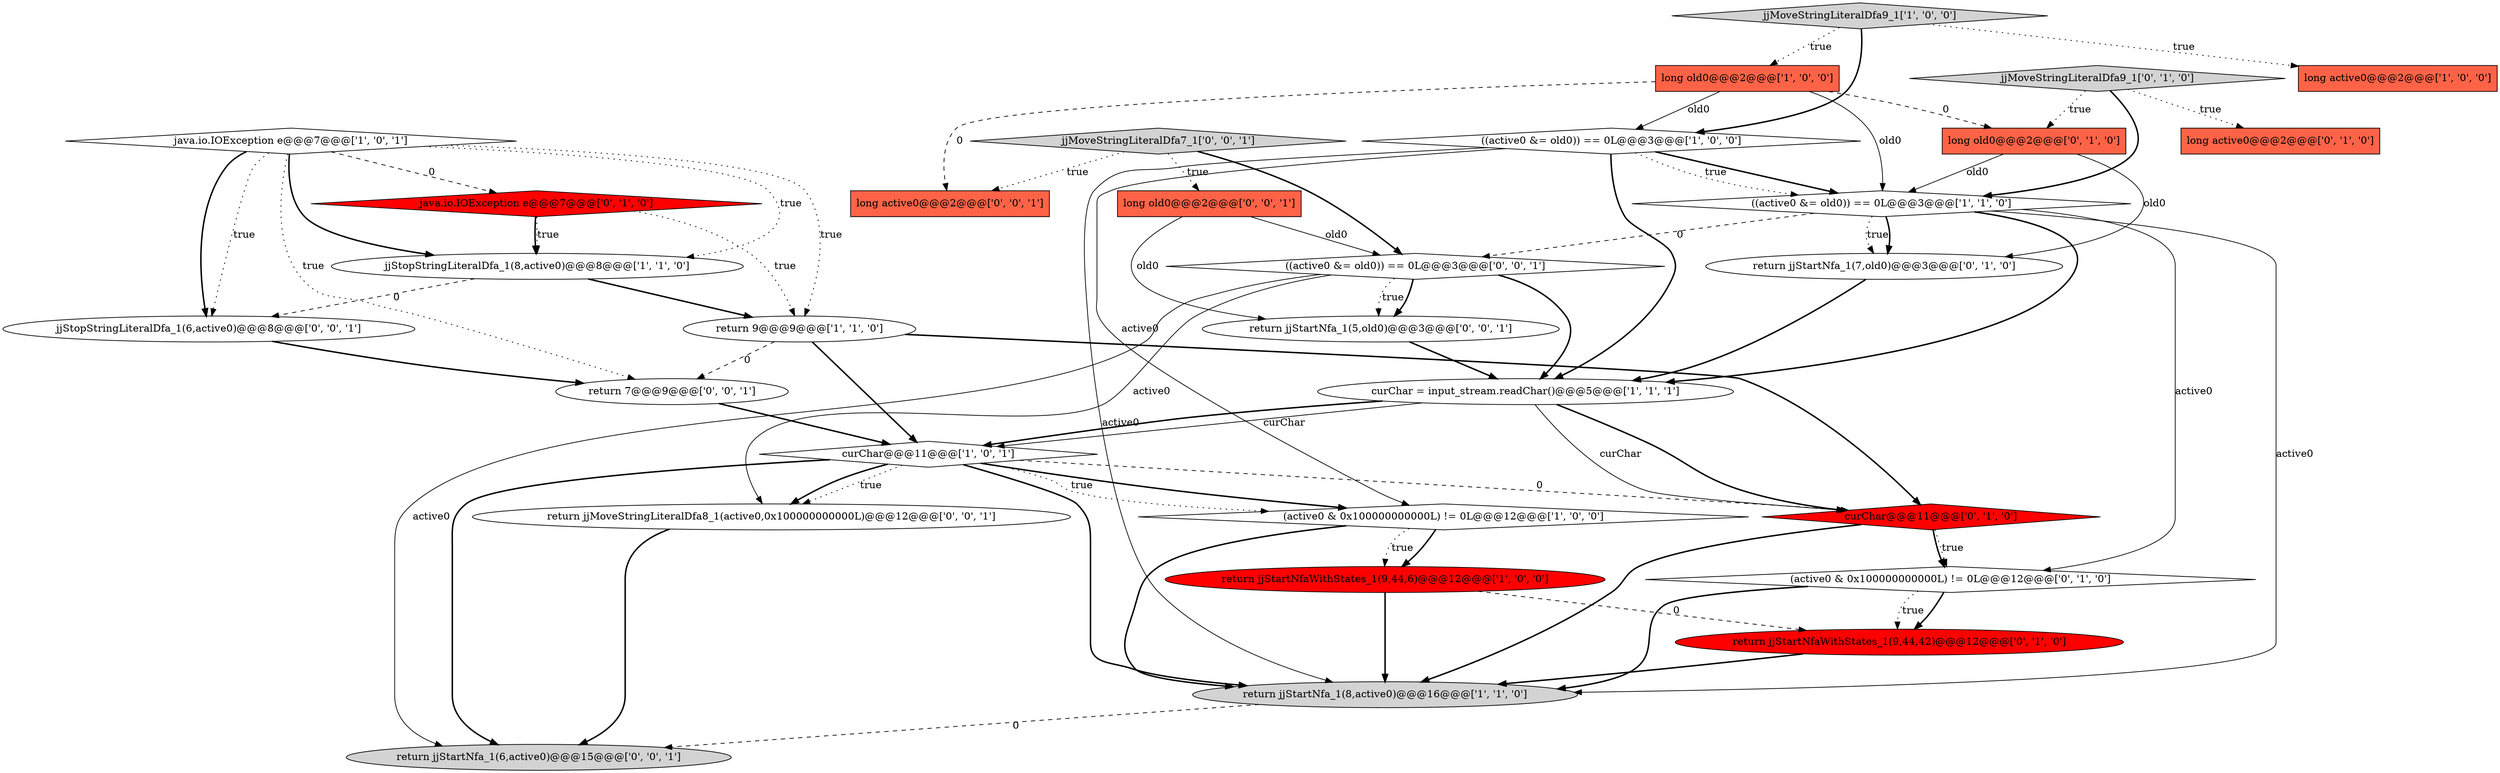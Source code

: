 digraph {
14 [style = filled, label = "return jjStartNfa_1(7,old0)@@@3@@@['0', '1', '0']", fillcolor = white, shape = ellipse image = "AAA0AAABBB2BBB"];
9 [style = filled, label = "return jjStartNfa_1(8,active0)@@@16@@@['1', '1', '0']", fillcolor = lightgray, shape = ellipse image = "AAA0AAABBB1BBB"];
25 [style = filled, label = "return 7@@@9@@@['0', '0', '1']", fillcolor = white, shape = ellipse image = "AAA0AAABBB3BBB"];
6 [style = filled, label = "return 9@@@9@@@['1', '1', '0']", fillcolor = white, shape = ellipse image = "AAA0AAABBB1BBB"];
26 [style = filled, label = "return jjStartNfa_1(6,active0)@@@15@@@['0', '0', '1']", fillcolor = lightgray, shape = ellipse image = "AAA0AAABBB3BBB"];
2 [style = filled, label = "curChar = input_stream.readChar()@@@5@@@['1', '1', '1']", fillcolor = white, shape = ellipse image = "AAA0AAABBB1BBB"];
10 [style = filled, label = "java.io.IOException e@@@7@@@['1', '0', '1']", fillcolor = white, shape = diamond image = "AAA0AAABBB1BBB"];
4 [style = filled, label = "long old0@@@2@@@['1', '0', '0']", fillcolor = tomato, shape = box image = "AAA1AAABBB1BBB"];
21 [style = filled, label = "return jjStartNfa_1(5,old0)@@@3@@@['0', '0', '1']", fillcolor = white, shape = ellipse image = "AAA0AAABBB3BBB"];
5 [style = filled, label = "((active0 &= old0)) == 0L@@@3@@@['1', '1', '0']", fillcolor = white, shape = diamond image = "AAA0AAABBB1BBB"];
24 [style = filled, label = "jjStopStringLiteralDfa_1(6,active0)@@@8@@@['0', '0', '1']", fillcolor = white, shape = ellipse image = "AAA0AAABBB3BBB"];
20 [style = filled, label = "long old0@@@2@@@['0', '1', '0']", fillcolor = tomato, shape = box image = "AAA1AAABBB2BBB"];
18 [style = filled, label = "curChar@@@11@@@['0', '1', '0']", fillcolor = red, shape = diamond image = "AAA1AAABBB2BBB"];
22 [style = filled, label = "long old0@@@2@@@['0', '0', '1']", fillcolor = tomato, shape = box image = "AAA0AAABBB3BBB"];
17 [style = filled, label = "(active0 & 0x100000000000L) != 0L@@@12@@@['0', '1', '0']", fillcolor = white, shape = diamond image = "AAA0AAABBB2BBB"];
0 [style = filled, label = "long active0@@@2@@@['1', '0', '0']", fillcolor = tomato, shape = box image = "AAA0AAABBB1BBB"];
1 [style = filled, label = "((active0 &= old0)) == 0L@@@3@@@['1', '0', '0']", fillcolor = white, shape = diamond image = "AAA0AAABBB1BBB"];
28 [style = filled, label = "jjMoveStringLiteralDfa7_1['0', '0', '1']", fillcolor = lightgray, shape = diamond image = "AAA0AAABBB3BBB"];
23 [style = filled, label = "((active0 &= old0)) == 0L@@@3@@@['0', '0', '1']", fillcolor = white, shape = diamond image = "AAA0AAABBB3BBB"];
7 [style = filled, label = "curChar@@@11@@@['1', '0', '1']", fillcolor = white, shape = diamond image = "AAA0AAABBB1BBB"];
29 [style = filled, label = "long active0@@@2@@@['0', '0', '1']", fillcolor = tomato, shape = box image = "AAA0AAABBB3BBB"];
13 [style = filled, label = "jjMoveStringLiteralDfa9_1['0', '1', '0']", fillcolor = lightgray, shape = diamond image = "AAA0AAABBB2BBB"];
3 [style = filled, label = "(active0 & 0x100000000000L) != 0L@@@12@@@['1', '0', '0']", fillcolor = white, shape = diamond image = "AAA0AAABBB1BBB"];
15 [style = filled, label = "java.io.IOException e@@@7@@@['0', '1', '0']", fillcolor = red, shape = diamond image = "AAA1AAABBB2BBB"];
12 [style = filled, label = "jjMoveStringLiteralDfa9_1['1', '0', '0']", fillcolor = lightgray, shape = diamond image = "AAA0AAABBB1BBB"];
11 [style = filled, label = "jjStopStringLiteralDfa_1(8,active0)@@@8@@@['1', '1', '0']", fillcolor = white, shape = ellipse image = "AAA0AAABBB1BBB"];
19 [style = filled, label = "return jjStartNfaWithStates_1(9,44,42)@@@12@@@['0', '1', '0']", fillcolor = red, shape = ellipse image = "AAA1AAABBB2BBB"];
8 [style = filled, label = "return jjStartNfaWithStates_1(9,44,6)@@@12@@@['1', '0', '0']", fillcolor = red, shape = ellipse image = "AAA1AAABBB1BBB"];
27 [style = filled, label = "return jjMoveStringLiteralDfa8_1(active0,0x100000000000L)@@@12@@@['0', '0', '1']", fillcolor = white, shape = ellipse image = "AAA0AAABBB3BBB"];
16 [style = filled, label = "long active0@@@2@@@['0', '1', '0']", fillcolor = tomato, shape = box image = "AAA0AAABBB2BBB"];
1->5 [style = bold, label=""];
10->15 [style = dashed, label="0"];
8->19 [style = dashed, label="0"];
20->5 [style = solid, label="old0"];
5->14 [style = dotted, label="true"];
13->16 [style = dotted, label="true"];
10->6 [style = dotted, label="true"];
7->18 [style = dashed, label="0"];
5->17 [style = solid, label="active0"];
22->23 [style = solid, label="old0"];
5->23 [style = dashed, label="0"];
2->18 [style = solid, label="curChar"];
6->18 [style = bold, label=""];
10->24 [style = bold, label=""];
17->9 [style = bold, label=""];
13->20 [style = dotted, label="true"];
11->6 [style = bold, label=""];
23->21 [style = dotted, label="true"];
18->17 [style = bold, label=""];
1->9 [style = solid, label="active0"];
2->18 [style = bold, label=""];
23->26 [style = solid, label="active0"];
5->14 [style = bold, label=""];
23->27 [style = solid, label="active0"];
5->9 [style = solid, label="active0"];
12->1 [style = bold, label=""];
25->7 [style = bold, label=""];
17->19 [style = bold, label=""];
7->3 [style = bold, label=""];
21->2 [style = bold, label=""];
9->26 [style = dashed, label="0"];
7->26 [style = bold, label=""];
28->29 [style = dotted, label="true"];
7->9 [style = bold, label=""];
3->9 [style = bold, label=""];
5->2 [style = bold, label=""];
4->5 [style = solid, label="old0"];
10->25 [style = dotted, label="true"];
22->21 [style = solid, label="old0"];
27->26 [style = bold, label=""];
15->11 [style = bold, label=""];
6->25 [style = dashed, label="0"];
23->21 [style = bold, label=""];
19->9 [style = bold, label=""];
10->11 [style = dotted, label="true"];
7->3 [style = dotted, label="true"];
28->23 [style = bold, label=""];
4->1 [style = solid, label="old0"];
10->24 [style = dotted, label="true"];
20->14 [style = solid, label="old0"];
15->6 [style = dotted, label="true"];
3->8 [style = bold, label=""];
24->25 [style = bold, label=""];
4->20 [style = dashed, label="0"];
11->24 [style = dashed, label="0"];
1->3 [style = solid, label="active0"];
15->11 [style = dotted, label="true"];
17->19 [style = dotted, label="true"];
7->27 [style = dotted, label="true"];
12->0 [style = dotted, label="true"];
28->22 [style = dotted, label="true"];
8->9 [style = bold, label=""];
18->9 [style = bold, label=""];
13->5 [style = bold, label=""];
7->27 [style = bold, label=""];
12->4 [style = dotted, label="true"];
2->7 [style = solid, label="curChar"];
18->17 [style = dotted, label="true"];
1->2 [style = bold, label=""];
2->7 [style = bold, label=""];
14->2 [style = bold, label=""];
23->2 [style = bold, label=""];
6->7 [style = bold, label=""];
4->29 [style = dashed, label="0"];
3->8 [style = dotted, label="true"];
1->5 [style = dotted, label="true"];
10->11 [style = bold, label=""];
}

